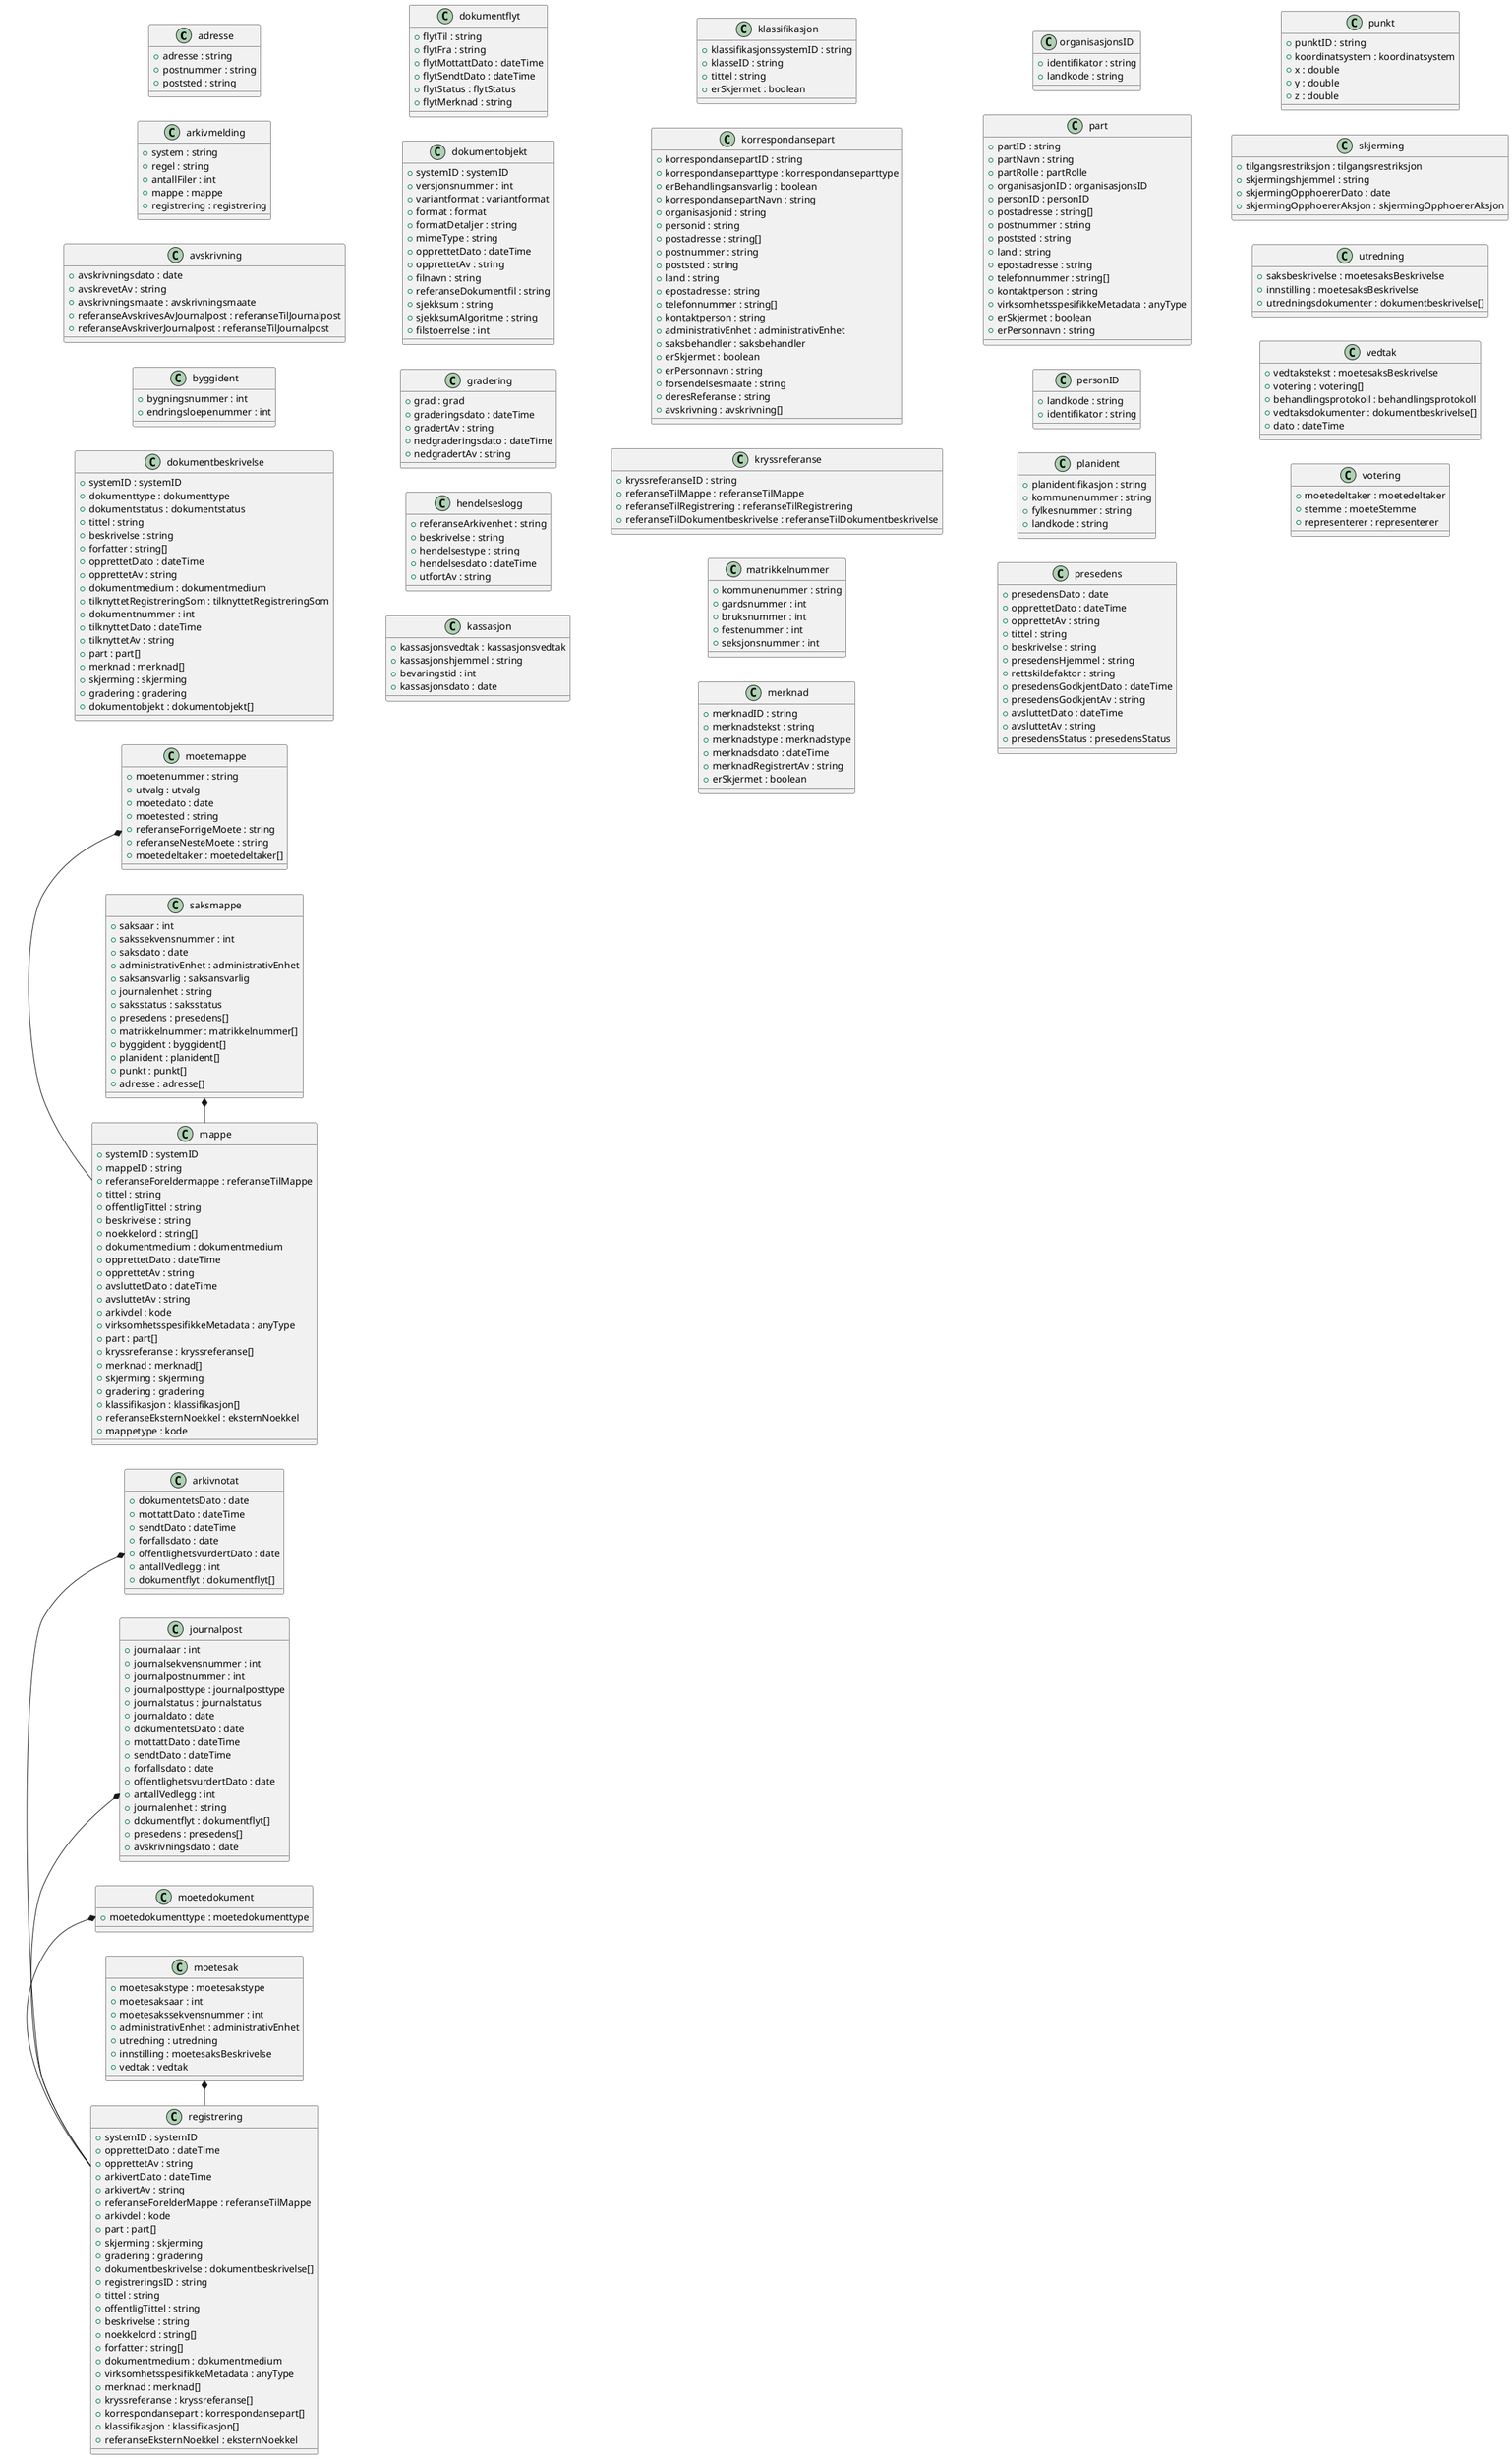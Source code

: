 @startuml
left to right direction
class adresse {
    +adresse : string
    +postnummer : string
    +poststed : string
}
class arkivmelding {
    +system : string
    +regel : string
    +antallFiler : int
    +mappe : mappe
    +registrering : registrering
}
class arkivnotat {
    +dokumentetsDato : date
    +mottattDato : dateTime
    +sendtDato : dateTime
    +forfallsdato : date
    +offentlighetsvurdertDato : date
    +antallVedlegg : int
    +dokumentflyt : dokumentflyt[]
}
arkivnotat *- registrering
class avskrivning {
    +avskrivningsdato : date
    +avskrevetAv : string
    +avskrivningsmaate : avskrivningsmaate
    +referanseAvskrivesAvJournalpost : referanseTilJournalpost
    +referanseAvskriverJournalpost : referanseTilJournalpost
}
class byggident {
    +bygningsnummer : int
    +endringsloepenummer : int
}
class dokumentbeskrivelse {
    +systemID : systemID
    +dokumenttype : dokumenttype
    +dokumentstatus : dokumentstatus
    +tittel : string
    +beskrivelse : string
    +forfatter : string[]
    +opprettetDato : dateTime
    +opprettetAv : string
    +dokumentmedium : dokumentmedium
    +tilknyttetRegistreringSom : tilknyttetRegistreringSom
    +dokumentnummer : int
    +tilknyttetDato : dateTime
    +tilknyttetAv : string
    +part : part[]
    +merknad : merknad[]
    +skjerming : skjerming
    +gradering : gradering
    +dokumentobjekt : dokumentobjekt[]
}
class dokumentflyt {
    +flytTil : string
    +flytFra : string
    +flytMottattDato : dateTime
    +flytSendtDato : dateTime
    +flytStatus : flytStatus
    +flytMerknad : string
}
class dokumentobjekt {
    +systemID : systemID
    +versjonsnummer : int
    +variantformat : variantformat
    +format : format
    +formatDetaljer : string
    +mimeType : string
    +opprettetDato : dateTime
    +opprettetAv : string
    +filnavn : string
    +referanseDokumentfil : string
    +sjekksum : string
    +sjekksumAlgoritme : string
    +filstoerrelse : int
}
class gradering {
    +grad : grad
    +graderingsdato : dateTime
    +gradertAv : string
    +nedgraderingsdato : dateTime
    +nedgradertAv : string
}
class hendelseslogg {
    +referanseArkivenhet : string
    +beskrivelse : string
    +hendelsestype : string
    +hendelsesdato : dateTime
    +utfortAv : string
}
class journalpost {
    +journalaar : int
    +journalsekvensnummer : int
    +journalpostnummer : int
    +journalposttype : journalposttype
    +journalstatus : journalstatus
    +journaldato : date
    +dokumentetsDato : date
    +mottattDato : dateTime
    +sendtDato : dateTime
    +forfallsdato : date
    +offentlighetsvurdertDato : date
    +antallVedlegg : int
    +journalenhet : string
    +dokumentflyt : dokumentflyt[]
    +presedens : presedens[]
    +avskrivningsdato : date
}
journalpost *- registrering
class kassasjon {
    +kassasjonsvedtak : kassasjonsvedtak
    +kassasjonshjemmel : string
    +bevaringstid : int
    +kassasjonsdato : date
}
class klassifikasjon {
    +klassifikasjonssystemID : string
    +klasseID : string
    +tittel : string
    +erSkjermet : boolean
}
class korrespondansepart {
    +korrespondansepartID : string
    +korrespondanseparttype : korrespondanseparttype
    +erBehandlingsansvarlig : boolean
    +korrespondansepartNavn : string
    +organisasjonid : string
    +personid : string
    +postadresse : string[]
    +postnummer : string
    +poststed : string
    +land : string
    +epostadresse : string
    +telefonnummer : string[]
    +kontaktperson : string
    +administrativEnhet : administrativEnhet
    +saksbehandler : saksbehandler
    +erSkjermet : boolean
    +erPersonnavn : string
    +forsendelsesmaate : string
    +deresReferanse : string
    +avskrivning : avskrivning[]
}
class kryssreferanse {
    +kryssreferanseID : string
    +referanseTilMappe : referanseTilMappe
    +referanseTilRegistrering : referanseTilRegistrering
    +referanseTilDokumentbeskrivelse : referanseTilDokumentbeskrivelse
}
class mappe {
    +systemID : systemID
    +mappeID : string
    +referanseForeldermappe : referanseTilMappe
    +tittel : string
    +offentligTittel : string
    +beskrivelse : string
    +noekkelord : string[]
    +dokumentmedium : dokumentmedium
    +opprettetDato : dateTime
    +opprettetAv : string
    +avsluttetDato : dateTime
    +avsluttetAv : string
    +arkivdel : kode
    +virksomhetsspesifikkeMetadata : anyType
    +part : part[]
    +kryssreferanse : kryssreferanse[]
    +merknad : merknad[]
    +skjerming : skjerming
    +gradering : gradering
    +klassifikasjon : klassifikasjon[]
    +referanseEksternNoekkel : eksternNoekkel
    +mappetype : kode
}
class matrikkelnummer {
    +kommunenummer : string
    +gardsnummer : int
    +bruksnummer : int
    +festenummer : int
    +seksjonsnummer : int
}
class merknad {
    +merknadID : string
    +merknadstekst : string
    +merknadstype : merknadstype
    +merknadsdato : dateTime
    +merknadRegistrertAv : string
    +erSkjermet : boolean
}
class moetedokument {
    +moetedokumenttype : moetedokumenttype
}
moetedokument *- registrering
class moetemappe {
    +moetenummer : string
    +utvalg : utvalg
    +moetedato : date
    +moetested : string
    +referanseForrigeMoete : string
    +referanseNesteMoete : string
    +moetedeltaker : moetedeltaker[]
}
moetemappe *- mappe
class moetesak {
    +moetesakstype : moetesakstype
    +moetesaksaar : int
    +moetesakssekvensnummer : int
    +administrativEnhet : administrativEnhet
    +utredning : utredning
    +innstilling : moetesaksBeskrivelse
    +vedtak : vedtak
}
moetesak *- registrering
class organisasjonsID {
    +identifikator : string
    +landkode : string
}
class part {
    +partID : string
    +partNavn : string
    +partRolle : partRolle
    +organisasjonID : organisasjonsID
    +personID : personID
    +postadresse : string[]
    +postnummer : string
    +poststed : string
    +land : string
    +epostadresse : string
    +telefonnummer : string[]
    +kontaktperson : string
    +virksomhetsspesifikkeMetadata : anyType
    +erSkjermet : boolean
    +erPersonnavn : string
}
class personID {
    +landkode : string
    +identifikator : string
}
class planident {
    +planidentifikasjon : string
    +kommunenummer : string
    +fylkesnummer : string
    +landkode : string
}
class presedens {
    +presedensDato : date
    +opprettetDato : dateTime
    +opprettetAv : string
    +tittel : string
    +beskrivelse : string
    +presedensHjemmel : string
    +rettskildefaktor : string
    +presedensGodkjentDato : dateTime
    +presedensGodkjentAv : string
    +avsluttetDato : dateTime
    +avsluttetAv : string
    +presedensStatus : presedensStatus
}
class punkt {
    +punktID : string
    +koordinatsystem : koordinatsystem
    +x : double
    +y : double
    +z : double
}
class registrering {
    +systemID : systemID
    +opprettetDato : dateTime
    +opprettetAv : string
    +arkivertDato : dateTime
    +arkivertAv : string
    +referanseForelderMappe : referanseTilMappe
    +arkivdel : kode
    +part : part[]
    +skjerming : skjerming
    +gradering : gradering
    +dokumentbeskrivelse : dokumentbeskrivelse[]
    +registreringsID : string
    +tittel : string
    +offentligTittel : string
    +beskrivelse : string
    +noekkelord : string[]
    +forfatter : string[]
    +dokumentmedium : dokumentmedium
    +virksomhetsspesifikkeMetadata : anyType
    +merknad : merknad[]
    +kryssreferanse : kryssreferanse[]
    +korrespondansepart : korrespondansepart[]
    +klassifikasjon : klassifikasjon[]
    +referanseEksternNoekkel : eksternNoekkel
}
class saksmappe {
    +saksaar : int
    +sakssekvensnummer : int
    +saksdato : date
    +administrativEnhet : administrativEnhet
    +saksansvarlig : saksansvarlig
    +journalenhet : string
    +saksstatus : saksstatus
    +presedens : presedens[]
    +matrikkelnummer : matrikkelnummer[]
    +byggident : byggident[]
    +planident : planident[]
    +punkt : punkt[]
    +adresse : adresse[]
}
saksmappe *- mappe
class skjerming {
    +tilgangsrestriksjon : tilgangsrestriksjon
    +skjermingshjemmel : string
    +skjermingOpphoererDato : date
    +skjermingOpphoererAksjon : skjermingOpphoererAksjon
}
class utredning {
    +saksbeskrivelse : moetesaksBeskrivelse
    +innstilling : moetesaksBeskrivelse
    +utredningsdokumenter : dokumentbeskrivelse[]
}
class vedtak {
    +vedtakstekst : moetesaksBeskrivelse
    +votering : votering[]
    +behandlingsprotokoll : behandlingsprotokoll
    +vedtaksdokumenter : dokumentbeskrivelse[]
    +dato : dateTime
}
class votering {
    +moetedeltaker : moetedeltaker
    +stemme : moeteStemme
    +representerer : representerer
}

@enduml
